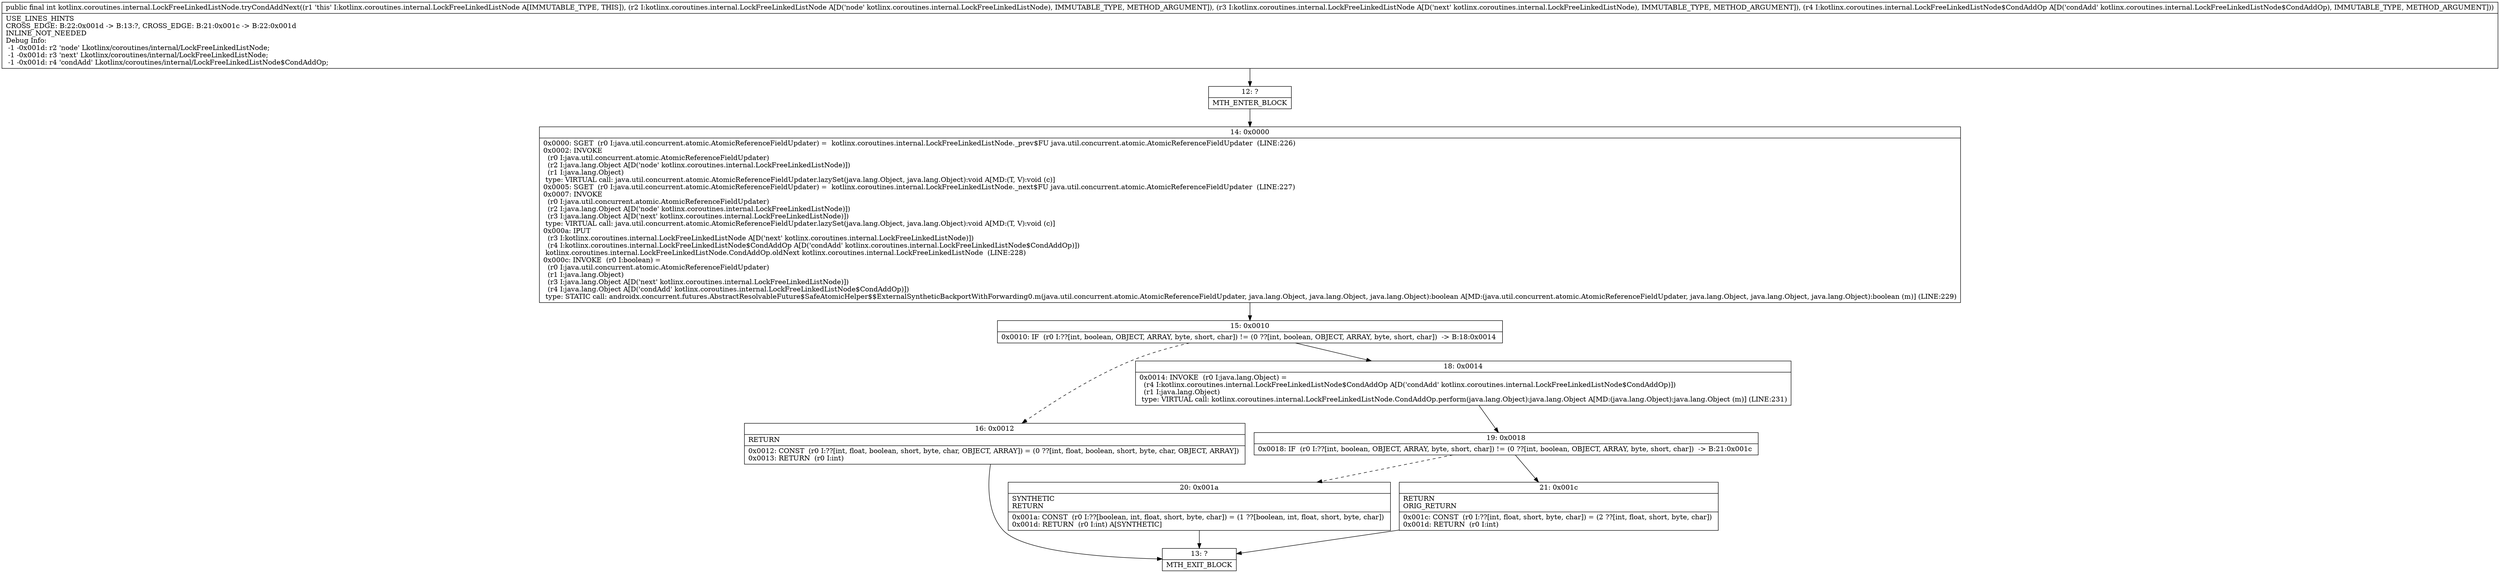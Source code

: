 digraph "CFG forkotlinx.coroutines.internal.LockFreeLinkedListNode.tryCondAddNext(Lkotlinx\/coroutines\/internal\/LockFreeLinkedListNode;Lkotlinx\/coroutines\/internal\/LockFreeLinkedListNode;Lkotlinx\/coroutines\/internal\/LockFreeLinkedListNode$CondAddOp;)I" {
Node_12 [shape=record,label="{12\:\ ?|MTH_ENTER_BLOCK\l}"];
Node_14 [shape=record,label="{14\:\ 0x0000|0x0000: SGET  (r0 I:java.util.concurrent.atomic.AtomicReferenceFieldUpdater) =  kotlinx.coroutines.internal.LockFreeLinkedListNode._prev$FU java.util.concurrent.atomic.AtomicReferenceFieldUpdater  (LINE:226)\l0x0002: INVOKE  \l  (r0 I:java.util.concurrent.atomic.AtomicReferenceFieldUpdater)\l  (r2 I:java.lang.Object A[D('node' kotlinx.coroutines.internal.LockFreeLinkedListNode)])\l  (r1 I:java.lang.Object)\l type: VIRTUAL call: java.util.concurrent.atomic.AtomicReferenceFieldUpdater.lazySet(java.lang.Object, java.lang.Object):void A[MD:(T, V):void (c)]\l0x0005: SGET  (r0 I:java.util.concurrent.atomic.AtomicReferenceFieldUpdater) =  kotlinx.coroutines.internal.LockFreeLinkedListNode._next$FU java.util.concurrent.atomic.AtomicReferenceFieldUpdater  (LINE:227)\l0x0007: INVOKE  \l  (r0 I:java.util.concurrent.atomic.AtomicReferenceFieldUpdater)\l  (r2 I:java.lang.Object A[D('node' kotlinx.coroutines.internal.LockFreeLinkedListNode)])\l  (r3 I:java.lang.Object A[D('next' kotlinx.coroutines.internal.LockFreeLinkedListNode)])\l type: VIRTUAL call: java.util.concurrent.atomic.AtomicReferenceFieldUpdater.lazySet(java.lang.Object, java.lang.Object):void A[MD:(T, V):void (c)]\l0x000a: IPUT  \l  (r3 I:kotlinx.coroutines.internal.LockFreeLinkedListNode A[D('next' kotlinx.coroutines.internal.LockFreeLinkedListNode)])\l  (r4 I:kotlinx.coroutines.internal.LockFreeLinkedListNode$CondAddOp A[D('condAdd' kotlinx.coroutines.internal.LockFreeLinkedListNode$CondAddOp)])\l kotlinx.coroutines.internal.LockFreeLinkedListNode.CondAddOp.oldNext kotlinx.coroutines.internal.LockFreeLinkedListNode  (LINE:228)\l0x000c: INVOKE  (r0 I:boolean) = \l  (r0 I:java.util.concurrent.atomic.AtomicReferenceFieldUpdater)\l  (r1 I:java.lang.Object)\l  (r3 I:java.lang.Object A[D('next' kotlinx.coroutines.internal.LockFreeLinkedListNode)])\l  (r4 I:java.lang.Object A[D('condAdd' kotlinx.coroutines.internal.LockFreeLinkedListNode$CondAddOp)])\l type: STATIC call: androidx.concurrent.futures.AbstractResolvableFuture$SafeAtomicHelper$$ExternalSyntheticBackportWithForwarding0.m(java.util.concurrent.atomic.AtomicReferenceFieldUpdater, java.lang.Object, java.lang.Object, java.lang.Object):boolean A[MD:(java.util.concurrent.atomic.AtomicReferenceFieldUpdater, java.lang.Object, java.lang.Object, java.lang.Object):boolean (m)] (LINE:229)\l}"];
Node_15 [shape=record,label="{15\:\ 0x0010|0x0010: IF  (r0 I:??[int, boolean, OBJECT, ARRAY, byte, short, char]) != (0 ??[int, boolean, OBJECT, ARRAY, byte, short, char])  \-\> B:18:0x0014 \l}"];
Node_16 [shape=record,label="{16\:\ 0x0012|RETURN\l|0x0012: CONST  (r0 I:??[int, float, boolean, short, byte, char, OBJECT, ARRAY]) = (0 ??[int, float, boolean, short, byte, char, OBJECT, ARRAY]) \l0x0013: RETURN  (r0 I:int) \l}"];
Node_13 [shape=record,label="{13\:\ ?|MTH_EXIT_BLOCK\l}"];
Node_18 [shape=record,label="{18\:\ 0x0014|0x0014: INVOKE  (r0 I:java.lang.Object) = \l  (r4 I:kotlinx.coroutines.internal.LockFreeLinkedListNode$CondAddOp A[D('condAdd' kotlinx.coroutines.internal.LockFreeLinkedListNode$CondAddOp)])\l  (r1 I:java.lang.Object)\l type: VIRTUAL call: kotlinx.coroutines.internal.LockFreeLinkedListNode.CondAddOp.perform(java.lang.Object):java.lang.Object A[MD:(java.lang.Object):java.lang.Object (m)] (LINE:231)\l}"];
Node_19 [shape=record,label="{19\:\ 0x0018|0x0018: IF  (r0 I:??[int, boolean, OBJECT, ARRAY, byte, short, char]) != (0 ??[int, boolean, OBJECT, ARRAY, byte, short, char])  \-\> B:21:0x001c \l}"];
Node_20 [shape=record,label="{20\:\ 0x001a|SYNTHETIC\lRETURN\l|0x001a: CONST  (r0 I:??[boolean, int, float, short, byte, char]) = (1 ??[boolean, int, float, short, byte, char]) \l0x001d: RETURN  (r0 I:int) A[SYNTHETIC]\l}"];
Node_21 [shape=record,label="{21\:\ 0x001c|RETURN\lORIG_RETURN\l|0x001c: CONST  (r0 I:??[int, float, short, byte, char]) = (2 ??[int, float, short, byte, char]) \l0x001d: RETURN  (r0 I:int) \l}"];
MethodNode[shape=record,label="{public final int kotlinx.coroutines.internal.LockFreeLinkedListNode.tryCondAddNext((r1 'this' I:kotlinx.coroutines.internal.LockFreeLinkedListNode A[IMMUTABLE_TYPE, THIS]), (r2 I:kotlinx.coroutines.internal.LockFreeLinkedListNode A[D('node' kotlinx.coroutines.internal.LockFreeLinkedListNode), IMMUTABLE_TYPE, METHOD_ARGUMENT]), (r3 I:kotlinx.coroutines.internal.LockFreeLinkedListNode A[D('next' kotlinx.coroutines.internal.LockFreeLinkedListNode), IMMUTABLE_TYPE, METHOD_ARGUMENT]), (r4 I:kotlinx.coroutines.internal.LockFreeLinkedListNode$CondAddOp A[D('condAdd' kotlinx.coroutines.internal.LockFreeLinkedListNode$CondAddOp), IMMUTABLE_TYPE, METHOD_ARGUMENT]))  | USE_LINES_HINTS\lCROSS_EDGE: B:22:0x001d \-\> B:13:?, CROSS_EDGE: B:21:0x001c \-\> B:22:0x001d\lINLINE_NOT_NEEDED\lDebug Info:\l  \-1 \-0x001d: r2 'node' Lkotlinx\/coroutines\/internal\/LockFreeLinkedListNode;\l  \-1 \-0x001d: r3 'next' Lkotlinx\/coroutines\/internal\/LockFreeLinkedListNode;\l  \-1 \-0x001d: r4 'condAdd' Lkotlinx\/coroutines\/internal\/LockFreeLinkedListNode$CondAddOp;\l}"];
MethodNode -> Node_12;Node_12 -> Node_14;
Node_14 -> Node_15;
Node_15 -> Node_16[style=dashed];
Node_15 -> Node_18;
Node_16 -> Node_13;
Node_18 -> Node_19;
Node_19 -> Node_20[style=dashed];
Node_19 -> Node_21;
Node_20 -> Node_13;
Node_21 -> Node_13;
}

